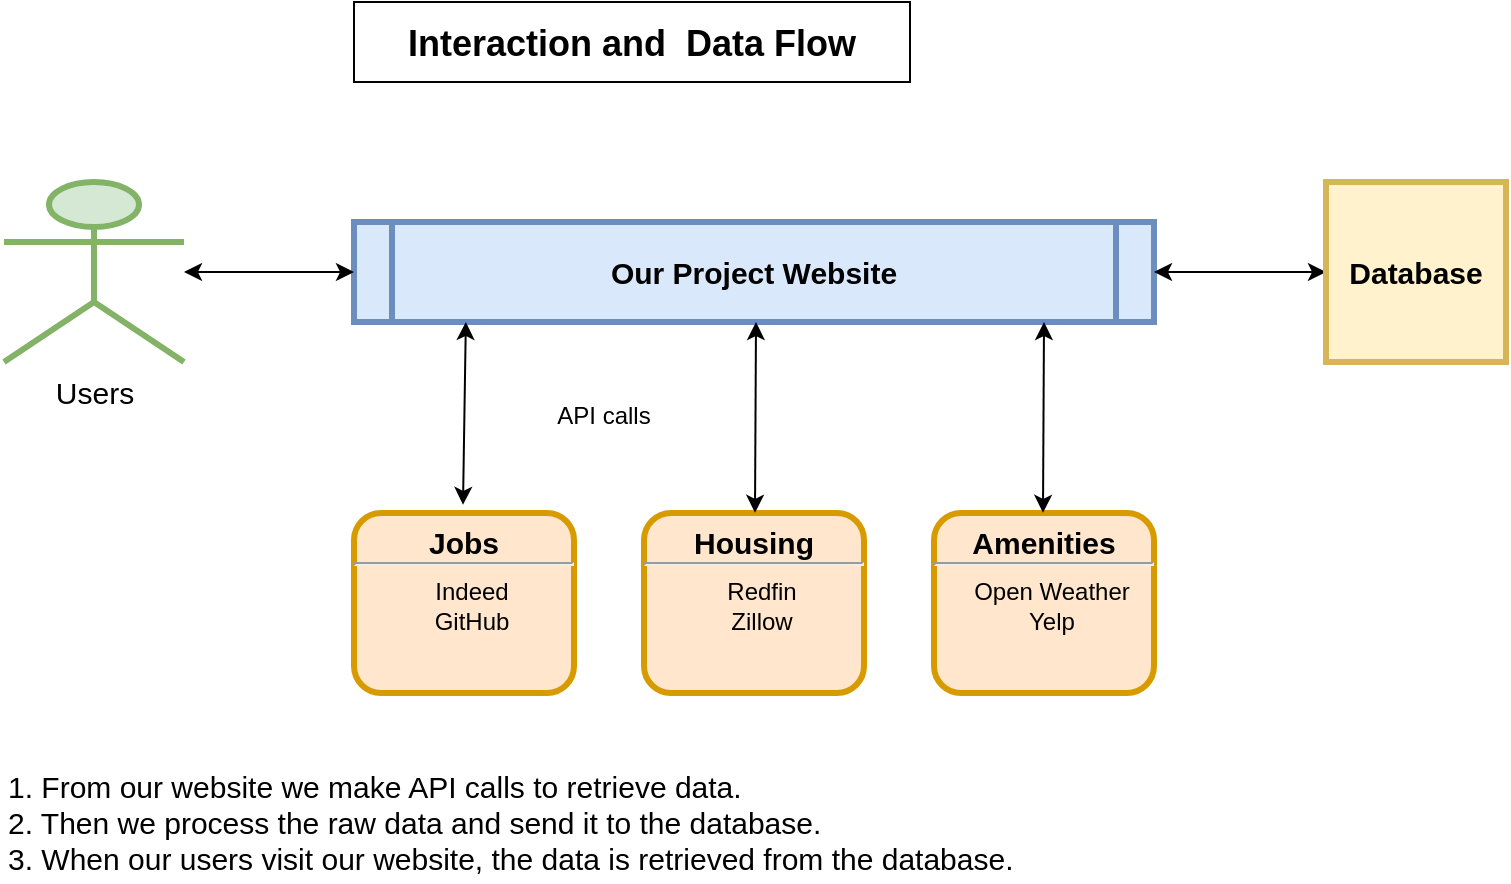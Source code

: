 <mxfile version="10.6.7" type="google"><diagram name="Page-1" id="c7558073-3199-34d8-9f00-42111426c3f3"><mxGraphModel dx="1010" dy="620" grid="1" gridSize="10" guides="1" tooltips="1" connect="1" arrows="1" fold="1" page="1" pageScale="1" pageWidth="826" pageHeight="1169" background="#ffffff" math="0" shadow="0"><root><mxCell id="0"/><mxCell id="1" parent="0"/><mxCell id="2" value="&lt;p style=&quot;margin: 0px ; margin-top: 4px ; text-align: center ; text-decoration: underline&quot;&gt;&lt;strong&gt;&lt;br&gt;&lt;/strong&gt;&lt;/p&gt;&lt;hr&gt;&lt;p style=&quot;margin: 0px ; margin-left: 8px&quot;&gt;&lt;span style=&quot;font-weight: normal&quot;&gt;Indeed&lt;/span&gt;&lt;/p&gt;&lt;p style=&quot;margin: 0px ; margin-left: 8px&quot;&gt;&lt;span style=&quot;font-weight: normal&quot;&gt;GitHub&lt;/span&gt;&lt;/p&gt;" style="verticalAlign=middle;align=center;overflow=fill;fontSize=12;fontFamily=Helvetica;html=1;rounded=1;fontStyle=1;strokeWidth=3;fillColor=#ffe6cc;strokeColor=#d79b00;" parent="1" vertex="1"><mxGeometry x="212" y="285.5" width="110" height="90" as="geometry"/></mxCell><mxCell id="JMpEuUNd8uZYrmdiWprU-111" style="edgeStyle=orthogonalEdgeStyle;rounded=0;orthogonalLoop=1;jettySize=auto;html=1;exitX=1;exitY=0.5;exitDx=0;exitDy=0;entryX=0;entryY=0.5;entryDx=0;entryDy=0;" edge="1" parent="1" source="5" target="JMpEuUNd8uZYrmdiWprU-109"><mxGeometry relative="1" as="geometry"/></mxCell><mxCell id="5" value="Our Project Website" style="shape=process;whiteSpace=wrap;align=center;verticalAlign=middle;size=0.048;fontStyle=1;strokeWidth=3;fillColor=#dae8fc;strokeColor=#6c8ebf;fontSize=15;" parent="1" vertex="1"><mxGeometry x="212.0" y="140" width="400" height="50" as="geometry"/></mxCell><mxCell id="6" value="&lt;p style=&quot;margin: 0px ; margin-top: 4px ; text-align: center ; text-decoration: underline&quot;&gt;&lt;strong&gt;&lt;br&gt;&lt;/strong&gt;&lt;/p&gt;&lt;hr&gt;&lt;p style=&quot;margin: 0px ; margin-left: 8px&quot;&gt;&lt;span style=&quot;font-weight: normal&quot;&gt;Redfin&lt;/span&gt;&lt;/p&gt;&lt;p style=&quot;margin: 0px ; margin-left: 8px&quot;&gt;&lt;span style=&quot;font-weight: normal&quot;&gt;Zillow&lt;/span&gt;&lt;/p&gt;" style="verticalAlign=middle;align=center;overflow=fill;fontSize=12;fontFamily=Helvetica;html=1;rounded=1;fontStyle=1;strokeWidth=3;fillColor=#ffe6cc;strokeColor=#d79b00;" parent="1" vertex="1"><mxGeometry x="357" y="285.5" width="110" height="90" as="geometry"/></mxCell><mxCell id="13" value="Users" style="shape=umlActor;verticalLabelPosition=bottom;labelBackgroundColor=#ffffff;verticalAlign=top;html=1;outlineConnect=0;fontFamily=Helvetica;fontSize=15;fontColor=#000000;align=center;strokeColor=#82b366;strokeWidth=3;fillColor=#d5e8d4;" parent="1" vertex="1"><mxGeometry x="37" y="120" width="90" height="90" as="geometry"/></mxCell><mxCell id="60" value="API calls" style="text;spacingTop=-5;align=center" parent="1" vertex="1"><mxGeometry x="322.0" y="228.0" width="30" height="20" as="geometry"/></mxCell><mxCell id="JMpEuUNd8uZYrmdiWprU-100" value="&lt;p style=&quot;text-align: center ; margin: 4px 0px 0px ; text-decoration: underline&quot;&gt;&lt;strong&gt;&lt;br&gt;&lt;/strong&gt;&lt;/p&gt;&lt;hr style=&quot;text-align: center&quot;&gt;&lt;p style=&quot;text-align: center ; margin: 0px 0px 0px 8px&quot;&gt;&lt;span style=&quot;font-weight: normal&quot;&gt;Open Weather&lt;/span&gt;&lt;/p&gt;&lt;p style=&quot;text-align: center ; margin: 0px 0px 0px 8px&quot;&gt;&lt;span style=&quot;font-weight: normal&quot;&gt;Yelp&lt;/span&gt;&lt;/p&gt;" style="verticalAlign=middle;align=center;overflow=fill;fontSize=12;fontFamily=Helvetica;html=1;rounded=1;fontStyle=1;strokeWidth=3;fillColor=#ffe6cc;strokeColor=#d79b00;" vertex="1" parent="1"><mxGeometry x="502" y="285.5" width="110" height="90" as="geometry"/></mxCell><mxCell id="JMpEuUNd8uZYrmdiWprU-105" value="" style="endArrow=classic;startArrow=classic;html=1;exitX=1;exitY=0.5;exitDx=0;exitDy=0;entryX=0;entryY=0.5;entryDx=0;entryDy=0;" edge="1" parent="1" source="13" target="5"><mxGeometry width="50" height="50" relative="1" as="geometry"><mxPoint x="140" y="190" as="sourcePoint"/><mxPoint x="200" y="165" as="targetPoint"/></mxGeometry></mxCell><mxCell id="JMpEuUNd8uZYrmdiWprU-110" style="edgeStyle=orthogonalEdgeStyle;rounded=0;orthogonalLoop=1;jettySize=auto;html=1;exitX=0;exitY=0.5;exitDx=0;exitDy=0;entryX=1;entryY=0.5;entryDx=0;entryDy=0;" edge="1" parent="1" source="JMpEuUNd8uZYrmdiWprU-109" target="5"><mxGeometry relative="1" as="geometry"/></mxCell><mxCell id="JMpEuUNd8uZYrmdiWprU-109" value="Database" style="whiteSpace=wrap;align=center;verticalAlign=middle;fontStyle=1;strokeWidth=3;fillColor=#fff2cc;strokeColor=#d6b656;fontSize=15;" vertex="1" parent="1"><mxGeometry x="698" y="120" width="90" height="90" as="geometry"/></mxCell><mxCell id="JMpEuUNd8uZYrmdiWprU-114" value="" style="endArrow=classic;startArrow=classic;html=1;entryX=0.5;entryY=0;entryDx=0;entryDy=0;exitX=0.142;exitY=1.086;exitDx=0;exitDy=0;exitPerimeter=0;" edge="1" parent="1"><mxGeometry width="50" height="50" relative="1" as="geometry"><mxPoint x="267.929" y="190" as="sourcePoint"/><mxPoint x="266.5" y="281.429" as="targetPoint"/></mxGeometry></mxCell><mxCell id="JMpEuUNd8uZYrmdiWprU-115" value="" style="endArrow=classic;startArrow=classic;html=1;entryX=0.5;entryY=0;entryDx=0;entryDy=0;" edge="1" parent="1"><mxGeometry width="50" height="50" relative="1" as="geometry"><mxPoint x="413" y="190" as="sourcePoint"/><mxPoint x="412.5" y="285.429" as="targetPoint"/></mxGeometry></mxCell><mxCell id="JMpEuUNd8uZYrmdiWprU-116" value="" style="endArrow=classic;startArrow=classic;html=1;entryX=0.5;entryY=0;entryDx=0;entryDy=0;" edge="1" parent="1"><mxGeometry width="50" height="50" relative="1" as="geometry"><mxPoint x="557.0" y="190" as="sourcePoint"/><mxPoint x="556.5" y="285.429" as="targetPoint"/></mxGeometry></mxCell><mxCell id="JMpEuUNd8uZYrmdiWprU-120" value="&lt;font style=&quot;font-size: 18px&quot;&gt;Interaction and&amp;nbsp; Data Flow&lt;/font&gt;" style="text;html=1;strokeColor=#000000;fillColor=none;align=center;verticalAlign=middle;whiteSpace=wrap;rounded=0;labelBackgroundColor=#FFFFFF;fontSize=20;labelBorderColor=none;fontStyle=1" vertex="1" parent="1"><mxGeometry x="212" y="30" width="278" height="40" as="geometry"/></mxCell><mxCell id="JMpEuUNd8uZYrmdiWprU-124" value="&lt;b&gt;Housing&lt;/b&gt;" style="text;html=1;strokeColor=none;fillColor=none;align=center;verticalAlign=middle;whiteSpace=wrap;rounded=0;labelBackgroundColor=none;fontSize=15;" vertex="1" parent="1"><mxGeometry x="392" y="290" width="40" height="20" as="geometry"/></mxCell><mxCell id="JMpEuUNd8uZYrmdiWprU-125" value="&lt;b&gt;Jobs&lt;/b&gt;" style="text;html=1;strokeColor=none;fillColor=none;align=center;verticalAlign=middle;whiteSpace=wrap;rounded=0;labelBackgroundColor=none;fontSize=15;" vertex="1" parent="1"><mxGeometry x="247" y="290" width="40" height="20" as="geometry"/></mxCell><mxCell id="JMpEuUNd8uZYrmdiWprU-126" value="&lt;b&gt;Amenities&lt;/b&gt;" style="text;html=1;strokeColor=none;fillColor=none;align=center;verticalAlign=middle;whiteSpace=wrap;rounded=0;labelBackgroundColor=none;fontSize=15;" vertex="1" parent="1"><mxGeometry x="537" y="290" width="40" height="20" as="geometry"/></mxCell><mxCell id="JMpEuUNd8uZYrmdiWprU-127" value="1. From our website we make API calls to retrieve data.&lt;br&gt;2. Then we process the raw data and send it to the database.&lt;br&gt;3. When our users visit our website, the data is retrieved from the database.&lt;br&gt;" style="text;html=1;strokeColor=none;fillColor=none;align=left;verticalAlign=middle;whiteSpace=wrap;rounded=0;labelBackgroundColor=none;fontSize=15;horizontal=1;" vertex="1" parent="1"><mxGeometry x="37" y="410" width="550" height="60" as="geometry"/></mxCell></root></mxGraphModel></diagram></mxfile>